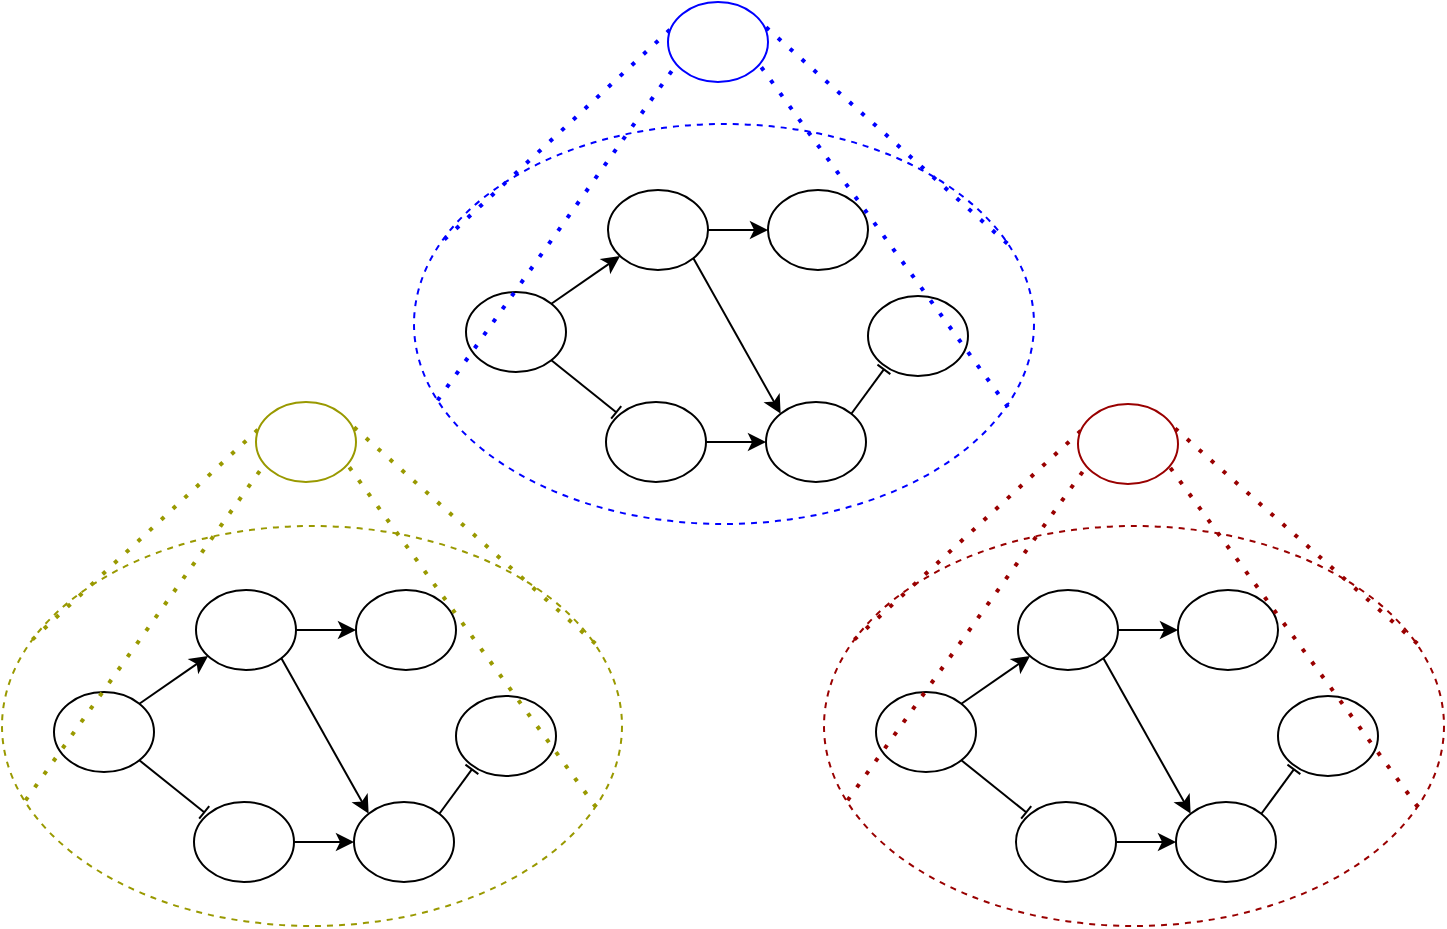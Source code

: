 <mxfile version="21.3.7" type="github">
  <diagram name="Pagina-1" id="gPWjSC0sNMpcJGo77wKc">
    <mxGraphModel dx="1018" dy="633" grid="1" gridSize="10" guides="1" tooltips="1" connect="1" arrows="1" fold="1" page="1" pageScale="1" pageWidth="827" pageHeight="1169" math="0" shadow="0">
      <root>
        <mxCell id="0" />
        <mxCell id="1" parent="0" />
        <mxCell id="D8RpLal6LioXR98MJQWB-3" value="" style="ellipse;whiteSpace=wrap;html=1;dashed=1;fillColor=none;strokeColor=#999900;" vertex="1" parent="1">
          <mxGeometry x="74" y="370" width="310" height="200" as="geometry" />
        </mxCell>
        <mxCell id="D8RpLal6LioXR98MJQWB-12" style="edgeStyle=none;rounded=0;orthogonalLoop=1;jettySize=auto;html=1;exitX=1;exitY=1;exitDx=0;exitDy=0;endArrow=baseDash;endFill=0;entryX=0.102;entryY=0.129;entryDx=0;entryDy=0;entryPerimeter=0;" edge="1" parent="1" source="D8RpLal6LioXR98MJQWB-5" target="D8RpLal6LioXR98MJQWB-7">
          <mxGeometry relative="1" as="geometry" />
        </mxCell>
        <mxCell id="D8RpLal6LioXR98MJQWB-13" style="edgeStyle=none;rounded=0;orthogonalLoop=1;jettySize=auto;html=1;exitX=1;exitY=0;exitDx=0;exitDy=0;" edge="1" parent="1" source="D8RpLal6LioXR98MJQWB-5" target="D8RpLal6LioXR98MJQWB-6">
          <mxGeometry relative="1" as="geometry" />
        </mxCell>
        <mxCell id="D8RpLal6LioXR98MJQWB-5" value="" style="ellipse;whiteSpace=wrap;html=1;" vertex="1" parent="1">
          <mxGeometry x="100" y="453" width="50" height="40" as="geometry" />
        </mxCell>
        <mxCell id="D8RpLal6LioXR98MJQWB-14" style="edgeStyle=none;rounded=0;orthogonalLoop=1;jettySize=auto;html=1;exitX=1;exitY=0.5;exitDx=0;exitDy=0;entryX=0;entryY=0.5;entryDx=0;entryDy=0;" edge="1" parent="1" source="D8RpLal6LioXR98MJQWB-6" target="D8RpLal6LioXR98MJQWB-9">
          <mxGeometry relative="1" as="geometry" />
        </mxCell>
        <mxCell id="D8RpLal6LioXR98MJQWB-15" style="edgeStyle=none;rounded=0;orthogonalLoop=1;jettySize=auto;html=1;exitX=1;exitY=1;exitDx=0;exitDy=0;entryX=0;entryY=0;entryDx=0;entryDy=0;" edge="1" parent="1" source="D8RpLal6LioXR98MJQWB-6" target="D8RpLal6LioXR98MJQWB-8">
          <mxGeometry relative="1" as="geometry" />
        </mxCell>
        <mxCell id="D8RpLal6LioXR98MJQWB-6" value="" style="ellipse;whiteSpace=wrap;html=1;" vertex="1" parent="1">
          <mxGeometry x="171" y="402" width="50" height="40" as="geometry" />
        </mxCell>
        <mxCell id="D8RpLal6LioXR98MJQWB-16" style="edgeStyle=none;rounded=0;orthogonalLoop=1;jettySize=auto;html=1;exitX=1;exitY=0.5;exitDx=0;exitDy=0;" edge="1" parent="1" source="D8RpLal6LioXR98MJQWB-7" target="D8RpLal6LioXR98MJQWB-8">
          <mxGeometry relative="1" as="geometry" />
        </mxCell>
        <mxCell id="D8RpLal6LioXR98MJQWB-7" value="" style="ellipse;whiteSpace=wrap;html=1;" vertex="1" parent="1">
          <mxGeometry x="170" y="508" width="50" height="40" as="geometry" />
        </mxCell>
        <mxCell id="D8RpLal6LioXR98MJQWB-17" style="edgeStyle=none;rounded=0;orthogonalLoop=1;jettySize=auto;html=1;exitX=1;exitY=0;exitDx=0;exitDy=0;entryX=0.159;entryY=0.917;entryDx=0;entryDy=0;endArrow=baseDash;endFill=0;entryPerimeter=0;" edge="1" parent="1" source="D8RpLal6LioXR98MJQWB-8" target="D8RpLal6LioXR98MJQWB-10">
          <mxGeometry relative="1" as="geometry" />
        </mxCell>
        <mxCell id="D8RpLal6LioXR98MJQWB-8" value="" style="ellipse;whiteSpace=wrap;html=1;" vertex="1" parent="1">
          <mxGeometry x="250" y="508" width="50" height="40" as="geometry" />
        </mxCell>
        <mxCell id="D8RpLal6LioXR98MJQWB-9" value="" style="ellipse;whiteSpace=wrap;html=1;" vertex="1" parent="1">
          <mxGeometry x="251" y="402" width="50" height="40" as="geometry" />
        </mxCell>
        <mxCell id="D8RpLal6LioXR98MJQWB-10" value="" style="ellipse;whiteSpace=wrap;html=1;" vertex="1" parent="1">
          <mxGeometry x="301" y="455" width="50" height="40" as="geometry" />
        </mxCell>
        <mxCell id="D8RpLal6LioXR98MJQWB-44" value="" style="endArrow=none;dashed=1;html=1;dashPattern=1 3;strokeWidth=2;rounded=0;exitX=0.038;exitY=0.686;exitDx=0;exitDy=0;exitPerimeter=0;entryX=0.078;entryY=0.791;entryDx=0;entryDy=0;entryPerimeter=0;strokeColor=#999900;" edge="1" parent="1" source="D8RpLal6LioXR98MJQWB-3" target="D8RpLal6LioXR98MJQWB-46">
          <mxGeometry width="50" height="50" relative="1" as="geometry">
            <mxPoint x="250" y="340" as="sourcePoint" />
            <mxPoint x="200" y="160" as="targetPoint" />
          </mxGeometry>
        </mxCell>
        <mxCell id="D8RpLal6LioXR98MJQWB-45" value="" style="endArrow=none;dashed=1;html=1;dashPattern=1 3;strokeWidth=2;rounded=0;exitX=0.957;exitY=0.294;exitDx=0;exitDy=0;exitPerimeter=0;entryX=0.965;entryY=0.298;entryDx=0;entryDy=0;entryPerimeter=0;strokeColor=#999900;" edge="1" parent="1" source="D8RpLal6LioXR98MJQWB-3" target="D8RpLal6LioXR98MJQWB-46">
          <mxGeometry width="50" height="50" relative="1" as="geometry">
            <mxPoint x="84" y="471" as="sourcePoint" />
            <mxPoint x="250" y="160" as="targetPoint" />
          </mxGeometry>
        </mxCell>
        <mxCell id="D8RpLal6LioXR98MJQWB-47" value="" style="endArrow=none;dashed=1;html=1;dashPattern=1 3;strokeWidth=2;rounded=0;exitX=0.049;exitY=0.284;exitDx=0;exitDy=0;exitPerimeter=0;entryX=0.053;entryY=0.307;entryDx=0;entryDy=0;entryPerimeter=0;strokeColor=#999900;" edge="1" parent="1" source="D8RpLal6LioXR98MJQWB-3" target="D8RpLal6LioXR98MJQWB-46">
          <mxGeometry width="50" height="50" relative="1" as="geometry">
            <mxPoint x="96" y="517" as="sourcePoint" />
            <mxPoint x="210" y="170" as="targetPoint" />
          </mxGeometry>
        </mxCell>
        <mxCell id="D8RpLal6LioXR98MJQWB-46" value="" style="ellipse;whiteSpace=wrap;html=1;strokeColor=#999900;" vertex="1" parent="1">
          <mxGeometry x="201" y="308" width="50" height="40" as="geometry" />
        </mxCell>
        <mxCell id="D8RpLal6LioXR98MJQWB-48" value="" style="endArrow=none;dashed=1;html=1;dashPattern=1 3;strokeWidth=2;rounded=0;exitX=0.958;exitY=0.703;exitDx=0;exitDy=0;exitPerimeter=0;entryX=0.916;entryY=0.786;entryDx=0;entryDy=0;entryPerimeter=0;strokeColor=#999900;" edge="1" parent="1" source="D8RpLal6LioXR98MJQWB-3" target="D8RpLal6LioXR98MJQWB-46">
          <mxGeometry width="50" height="50" relative="1" as="geometry">
            <mxPoint x="381" y="439" as="sourcePoint" />
            <mxPoint x="260" y="170" as="targetPoint" />
          </mxGeometry>
        </mxCell>
        <mxCell id="D8RpLal6LioXR98MJQWB-49" value="" style="ellipse;whiteSpace=wrap;html=1;dashed=1;fillColor=none;strokeColor=#990000;" vertex="1" parent="1">
          <mxGeometry x="485" y="370" width="310" height="200" as="geometry" />
        </mxCell>
        <mxCell id="D8RpLal6LioXR98MJQWB-50" style="edgeStyle=none;rounded=0;orthogonalLoop=1;jettySize=auto;html=1;exitX=1;exitY=1;exitDx=0;exitDy=0;endArrow=baseDash;endFill=0;entryX=0.102;entryY=0.129;entryDx=0;entryDy=0;entryPerimeter=0;" edge="1" source="D8RpLal6LioXR98MJQWB-52" target="D8RpLal6LioXR98MJQWB-57" parent="1">
          <mxGeometry relative="1" as="geometry" />
        </mxCell>
        <mxCell id="D8RpLal6LioXR98MJQWB-51" style="edgeStyle=none;rounded=0;orthogonalLoop=1;jettySize=auto;html=1;exitX=1;exitY=0;exitDx=0;exitDy=0;" edge="1" source="D8RpLal6LioXR98MJQWB-52" target="D8RpLal6LioXR98MJQWB-55" parent="1">
          <mxGeometry relative="1" as="geometry" />
        </mxCell>
        <mxCell id="D8RpLal6LioXR98MJQWB-52" value="" style="ellipse;whiteSpace=wrap;html=1;" vertex="1" parent="1">
          <mxGeometry x="511" y="453" width="50" height="40" as="geometry" />
        </mxCell>
        <mxCell id="D8RpLal6LioXR98MJQWB-53" style="edgeStyle=none;rounded=0;orthogonalLoop=1;jettySize=auto;html=1;exitX=1;exitY=0.5;exitDx=0;exitDy=0;entryX=0;entryY=0.5;entryDx=0;entryDy=0;" edge="1" source="D8RpLal6LioXR98MJQWB-55" target="D8RpLal6LioXR98MJQWB-60" parent="1">
          <mxGeometry relative="1" as="geometry" />
        </mxCell>
        <mxCell id="D8RpLal6LioXR98MJQWB-54" style="edgeStyle=none;rounded=0;orthogonalLoop=1;jettySize=auto;html=1;exitX=1;exitY=1;exitDx=0;exitDy=0;entryX=0;entryY=0;entryDx=0;entryDy=0;" edge="1" source="D8RpLal6LioXR98MJQWB-55" target="D8RpLal6LioXR98MJQWB-59" parent="1">
          <mxGeometry relative="1" as="geometry" />
        </mxCell>
        <mxCell id="D8RpLal6LioXR98MJQWB-55" value="" style="ellipse;whiteSpace=wrap;html=1;" vertex="1" parent="1">
          <mxGeometry x="582" y="402" width="50" height="40" as="geometry" />
        </mxCell>
        <mxCell id="D8RpLal6LioXR98MJQWB-56" style="edgeStyle=none;rounded=0;orthogonalLoop=1;jettySize=auto;html=1;exitX=1;exitY=0.5;exitDx=0;exitDy=0;" edge="1" source="D8RpLal6LioXR98MJQWB-57" target="D8RpLal6LioXR98MJQWB-59" parent="1">
          <mxGeometry relative="1" as="geometry" />
        </mxCell>
        <mxCell id="D8RpLal6LioXR98MJQWB-57" value="" style="ellipse;whiteSpace=wrap;html=1;" vertex="1" parent="1">
          <mxGeometry x="581" y="508" width="50" height="40" as="geometry" />
        </mxCell>
        <mxCell id="D8RpLal6LioXR98MJQWB-58" style="edgeStyle=none;rounded=0;orthogonalLoop=1;jettySize=auto;html=1;exitX=1;exitY=0;exitDx=0;exitDy=0;entryX=0.159;entryY=0.917;entryDx=0;entryDy=0;endArrow=baseDash;endFill=0;entryPerimeter=0;" edge="1" source="D8RpLal6LioXR98MJQWB-59" target="D8RpLal6LioXR98MJQWB-61" parent="1">
          <mxGeometry relative="1" as="geometry" />
        </mxCell>
        <mxCell id="D8RpLal6LioXR98MJQWB-59" value="" style="ellipse;whiteSpace=wrap;html=1;" vertex="1" parent="1">
          <mxGeometry x="661" y="508" width="50" height="40" as="geometry" />
        </mxCell>
        <mxCell id="D8RpLal6LioXR98MJQWB-60" value="" style="ellipse;whiteSpace=wrap;html=1;" vertex="1" parent="1">
          <mxGeometry x="662" y="402" width="50" height="40" as="geometry" />
        </mxCell>
        <mxCell id="D8RpLal6LioXR98MJQWB-61" value="" style="ellipse;whiteSpace=wrap;html=1;" vertex="1" parent="1">
          <mxGeometry x="712" y="455" width="50" height="40" as="geometry" />
        </mxCell>
        <mxCell id="D8RpLal6LioXR98MJQWB-62" value="" style="endArrow=none;dashed=1;html=1;dashPattern=1 3;strokeWidth=2;rounded=0;exitX=0.038;exitY=0.686;exitDx=0;exitDy=0;exitPerimeter=0;entryX=0.078;entryY=0.791;entryDx=0;entryDy=0;entryPerimeter=0;strokeColor=#990000;" edge="1" source="D8RpLal6LioXR98MJQWB-49" target="D8RpLal6LioXR98MJQWB-65" parent="1">
          <mxGeometry width="50" height="50" relative="1" as="geometry">
            <mxPoint x="661" y="340" as="sourcePoint" />
            <mxPoint x="611" y="160" as="targetPoint" />
          </mxGeometry>
        </mxCell>
        <mxCell id="D8RpLal6LioXR98MJQWB-63" value="" style="endArrow=none;dashed=1;html=1;dashPattern=1 3;strokeWidth=2;rounded=0;exitX=0.957;exitY=0.294;exitDx=0;exitDy=0;exitPerimeter=0;entryX=0.965;entryY=0.298;entryDx=0;entryDy=0;entryPerimeter=0;strokeColor=#990000;" edge="1" source="D8RpLal6LioXR98MJQWB-49" target="D8RpLal6LioXR98MJQWB-65" parent="1">
          <mxGeometry width="50" height="50" relative="1" as="geometry">
            <mxPoint x="495" y="471" as="sourcePoint" />
            <mxPoint x="661" y="160" as="targetPoint" />
          </mxGeometry>
        </mxCell>
        <mxCell id="D8RpLal6LioXR98MJQWB-64" value="" style="endArrow=none;dashed=1;html=1;dashPattern=1 3;strokeWidth=2;rounded=0;exitX=0.049;exitY=0.284;exitDx=0;exitDy=0;exitPerimeter=0;entryX=0.053;entryY=0.307;entryDx=0;entryDy=0;entryPerimeter=0;strokeColor=#990000;" edge="1" source="D8RpLal6LioXR98MJQWB-49" target="D8RpLal6LioXR98MJQWB-65" parent="1">
          <mxGeometry width="50" height="50" relative="1" as="geometry">
            <mxPoint x="507" y="517" as="sourcePoint" />
            <mxPoint x="621" y="170" as="targetPoint" />
          </mxGeometry>
        </mxCell>
        <mxCell id="D8RpLal6LioXR98MJQWB-65" value="" style="ellipse;whiteSpace=wrap;html=1;strokeColor=#990000;" vertex="1" parent="1">
          <mxGeometry x="612" y="309" width="50" height="40" as="geometry" />
        </mxCell>
        <mxCell id="D8RpLal6LioXR98MJQWB-66" value="" style="endArrow=none;dashed=1;html=1;dashPattern=1 3;strokeWidth=2;rounded=0;exitX=0.958;exitY=0.703;exitDx=0;exitDy=0;exitPerimeter=0;entryX=0.916;entryY=0.786;entryDx=0;entryDy=0;entryPerimeter=0;strokeColor=#990000;" edge="1" source="D8RpLal6LioXR98MJQWB-49" target="D8RpLal6LioXR98MJQWB-65" parent="1">
          <mxGeometry width="50" height="50" relative="1" as="geometry">
            <mxPoint x="792" y="439" as="sourcePoint" />
            <mxPoint x="671" y="170" as="targetPoint" />
          </mxGeometry>
        </mxCell>
        <mxCell id="D8RpLal6LioXR98MJQWB-67" value="" style="ellipse;whiteSpace=wrap;html=1;dashed=1;fillColor=none;strokeColor=#0000FF;" vertex="1" parent="1">
          <mxGeometry x="280" y="169" width="310" height="200" as="geometry" />
        </mxCell>
        <mxCell id="D8RpLal6LioXR98MJQWB-68" style="edgeStyle=none;rounded=0;orthogonalLoop=1;jettySize=auto;html=1;exitX=1;exitY=1;exitDx=0;exitDy=0;endArrow=baseDash;endFill=0;entryX=0.102;entryY=0.129;entryDx=0;entryDy=0;entryPerimeter=0;" edge="1" source="D8RpLal6LioXR98MJQWB-70" target="D8RpLal6LioXR98MJQWB-75" parent="1">
          <mxGeometry relative="1" as="geometry" />
        </mxCell>
        <mxCell id="D8RpLal6LioXR98MJQWB-69" style="edgeStyle=none;rounded=0;orthogonalLoop=1;jettySize=auto;html=1;exitX=1;exitY=0;exitDx=0;exitDy=0;" edge="1" source="D8RpLal6LioXR98MJQWB-70" target="D8RpLal6LioXR98MJQWB-73" parent="1">
          <mxGeometry relative="1" as="geometry" />
        </mxCell>
        <mxCell id="D8RpLal6LioXR98MJQWB-70" value="" style="ellipse;whiteSpace=wrap;html=1;" vertex="1" parent="1">
          <mxGeometry x="306" y="253" width="50" height="40" as="geometry" />
        </mxCell>
        <mxCell id="D8RpLal6LioXR98MJQWB-71" style="edgeStyle=none;rounded=0;orthogonalLoop=1;jettySize=auto;html=1;exitX=1;exitY=0.5;exitDx=0;exitDy=0;entryX=0;entryY=0.5;entryDx=0;entryDy=0;" edge="1" source="D8RpLal6LioXR98MJQWB-73" target="D8RpLal6LioXR98MJQWB-78" parent="1">
          <mxGeometry relative="1" as="geometry" />
        </mxCell>
        <mxCell id="D8RpLal6LioXR98MJQWB-72" style="edgeStyle=none;rounded=0;orthogonalLoop=1;jettySize=auto;html=1;exitX=1;exitY=1;exitDx=0;exitDy=0;entryX=0;entryY=0;entryDx=0;entryDy=0;" edge="1" source="D8RpLal6LioXR98MJQWB-73" target="D8RpLal6LioXR98MJQWB-77" parent="1">
          <mxGeometry relative="1" as="geometry" />
        </mxCell>
        <mxCell id="D8RpLal6LioXR98MJQWB-73" value="" style="ellipse;whiteSpace=wrap;html=1;" vertex="1" parent="1">
          <mxGeometry x="377" y="202" width="50" height="40" as="geometry" />
        </mxCell>
        <mxCell id="D8RpLal6LioXR98MJQWB-74" style="edgeStyle=none;rounded=0;orthogonalLoop=1;jettySize=auto;html=1;exitX=1;exitY=0.5;exitDx=0;exitDy=0;" edge="1" source="D8RpLal6LioXR98MJQWB-75" target="D8RpLal6LioXR98MJQWB-77" parent="1">
          <mxGeometry relative="1" as="geometry" />
        </mxCell>
        <mxCell id="D8RpLal6LioXR98MJQWB-75" value="" style="ellipse;whiteSpace=wrap;html=1;" vertex="1" parent="1">
          <mxGeometry x="376" y="308" width="50" height="40" as="geometry" />
        </mxCell>
        <mxCell id="D8RpLal6LioXR98MJQWB-76" style="edgeStyle=none;rounded=0;orthogonalLoop=1;jettySize=auto;html=1;exitX=1;exitY=0;exitDx=0;exitDy=0;entryX=0.159;entryY=0.917;entryDx=0;entryDy=0;endArrow=baseDash;endFill=0;entryPerimeter=0;" edge="1" source="D8RpLal6LioXR98MJQWB-77" target="D8RpLal6LioXR98MJQWB-79" parent="1">
          <mxGeometry relative="1" as="geometry" />
        </mxCell>
        <mxCell id="D8RpLal6LioXR98MJQWB-77" value="" style="ellipse;whiteSpace=wrap;html=1;" vertex="1" parent="1">
          <mxGeometry x="456" y="308" width="50" height="40" as="geometry" />
        </mxCell>
        <mxCell id="D8RpLal6LioXR98MJQWB-78" value="" style="ellipse;whiteSpace=wrap;html=1;" vertex="1" parent="1">
          <mxGeometry x="457" y="202" width="50" height="40" as="geometry" />
        </mxCell>
        <mxCell id="D8RpLal6LioXR98MJQWB-79" value="" style="ellipse;whiteSpace=wrap;html=1;" vertex="1" parent="1">
          <mxGeometry x="507" y="255" width="50" height="40" as="geometry" />
        </mxCell>
        <mxCell id="D8RpLal6LioXR98MJQWB-80" value="" style="endArrow=none;dashed=1;html=1;dashPattern=1 3;strokeWidth=2;rounded=0;exitX=0.038;exitY=0.686;exitDx=0;exitDy=0;exitPerimeter=0;entryX=0.078;entryY=0.791;entryDx=0;entryDy=0;entryPerimeter=0;strokeColor=#0000FF;" edge="1" target="D8RpLal6LioXR98MJQWB-83" parent="1">
          <mxGeometry width="50" height="50" relative="1" as="geometry">
            <mxPoint x="291.78" y="307.2" as="sourcePoint" />
            <mxPoint x="406" y="-40" as="targetPoint" />
          </mxGeometry>
        </mxCell>
        <mxCell id="D8RpLal6LioXR98MJQWB-81" value="" style="endArrow=none;dashed=1;html=1;dashPattern=1 3;strokeWidth=2;rounded=0;exitX=0.957;exitY=0.294;exitDx=0;exitDy=0;exitPerimeter=0;entryX=0.965;entryY=0.298;entryDx=0;entryDy=0;entryPerimeter=0;strokeColor=#0000FF;" edge="1" target="D8RpLal6LioXR98MJQWB-83" parent="1">
          <mxGeometry width="50" height="50" relative="1" as="geometry">
            <mxPoint x="576.67" y="228.8" as="sourcePoint" />
            <mxPoint x="456" y="-40" as="targetPoint" />
          </mxGeometry>
        </mxCell>
        <mxCell id="D8RpLal6LioXR98MJQWB-82" value="" style="endArrow=none;dashed=1;html=1;dashPattern=1 3;strokeWidth=2;rounded=0;exitX=0.049;exitY=0.284;exitDx=0;exitDy=0;exitPerimeter=0;entryX=0.053;entryY=0.307;entryDx=0;entryDy=0;entryPerimeter=0;strokeColor=#0000FF;" edge="1" target="D8RpLal6LioXR98MJQWB-83" parent="1">
          <mxGeometry width="50" height="50" relative="1" as="geometry">
            <mxPoint x="295.19" y="226.8" as="sourcePoint" />
            <mxPoint x="416" y="-30" as="targetPoint" />
          </mxGeometry>
        </mxCell>
        <mxCell id="D8RpLal6LioXR98MJQWB-83" value="" style="ellipse;whiteSpace=wrap;html=1;strokeColor=#0000FF;" vertex="1" parent="1">
          <mxGeometry x="407" y="108" width="50" height="40" as="geometry" />
        </mxCell>
        <mxCell id="D8RpLal6LioXR98MJQWB-84" value="" style="endArrow=none;dashed=1;html=1;dashPattern=1 3;strokeWidth=2;rounded=0;exitX=0.958;exitY=0.703;exitDx=0;exitDy=0;exitPerimeter=0;entryX=0.916;entryY=0.786;entryDx=0;entryDy=0;entryPerimeter=0;strokeColor=#0000FF;" edge="1" target="D8RpLal6LioXR98MJQWB-83" parent="1">
          <mxGeometry width="50" height="50" relative="1" as="geometry">
            <mxPoint x="576.98" y="310.6" as="sourcePoint" />
            <mxPoint x="466" y="-30" as="targetPoint" />
          </mxGeometry>
        </mxCell>
      </root>
    </mxGraphModel>
  </diagram>
</mxfile>
